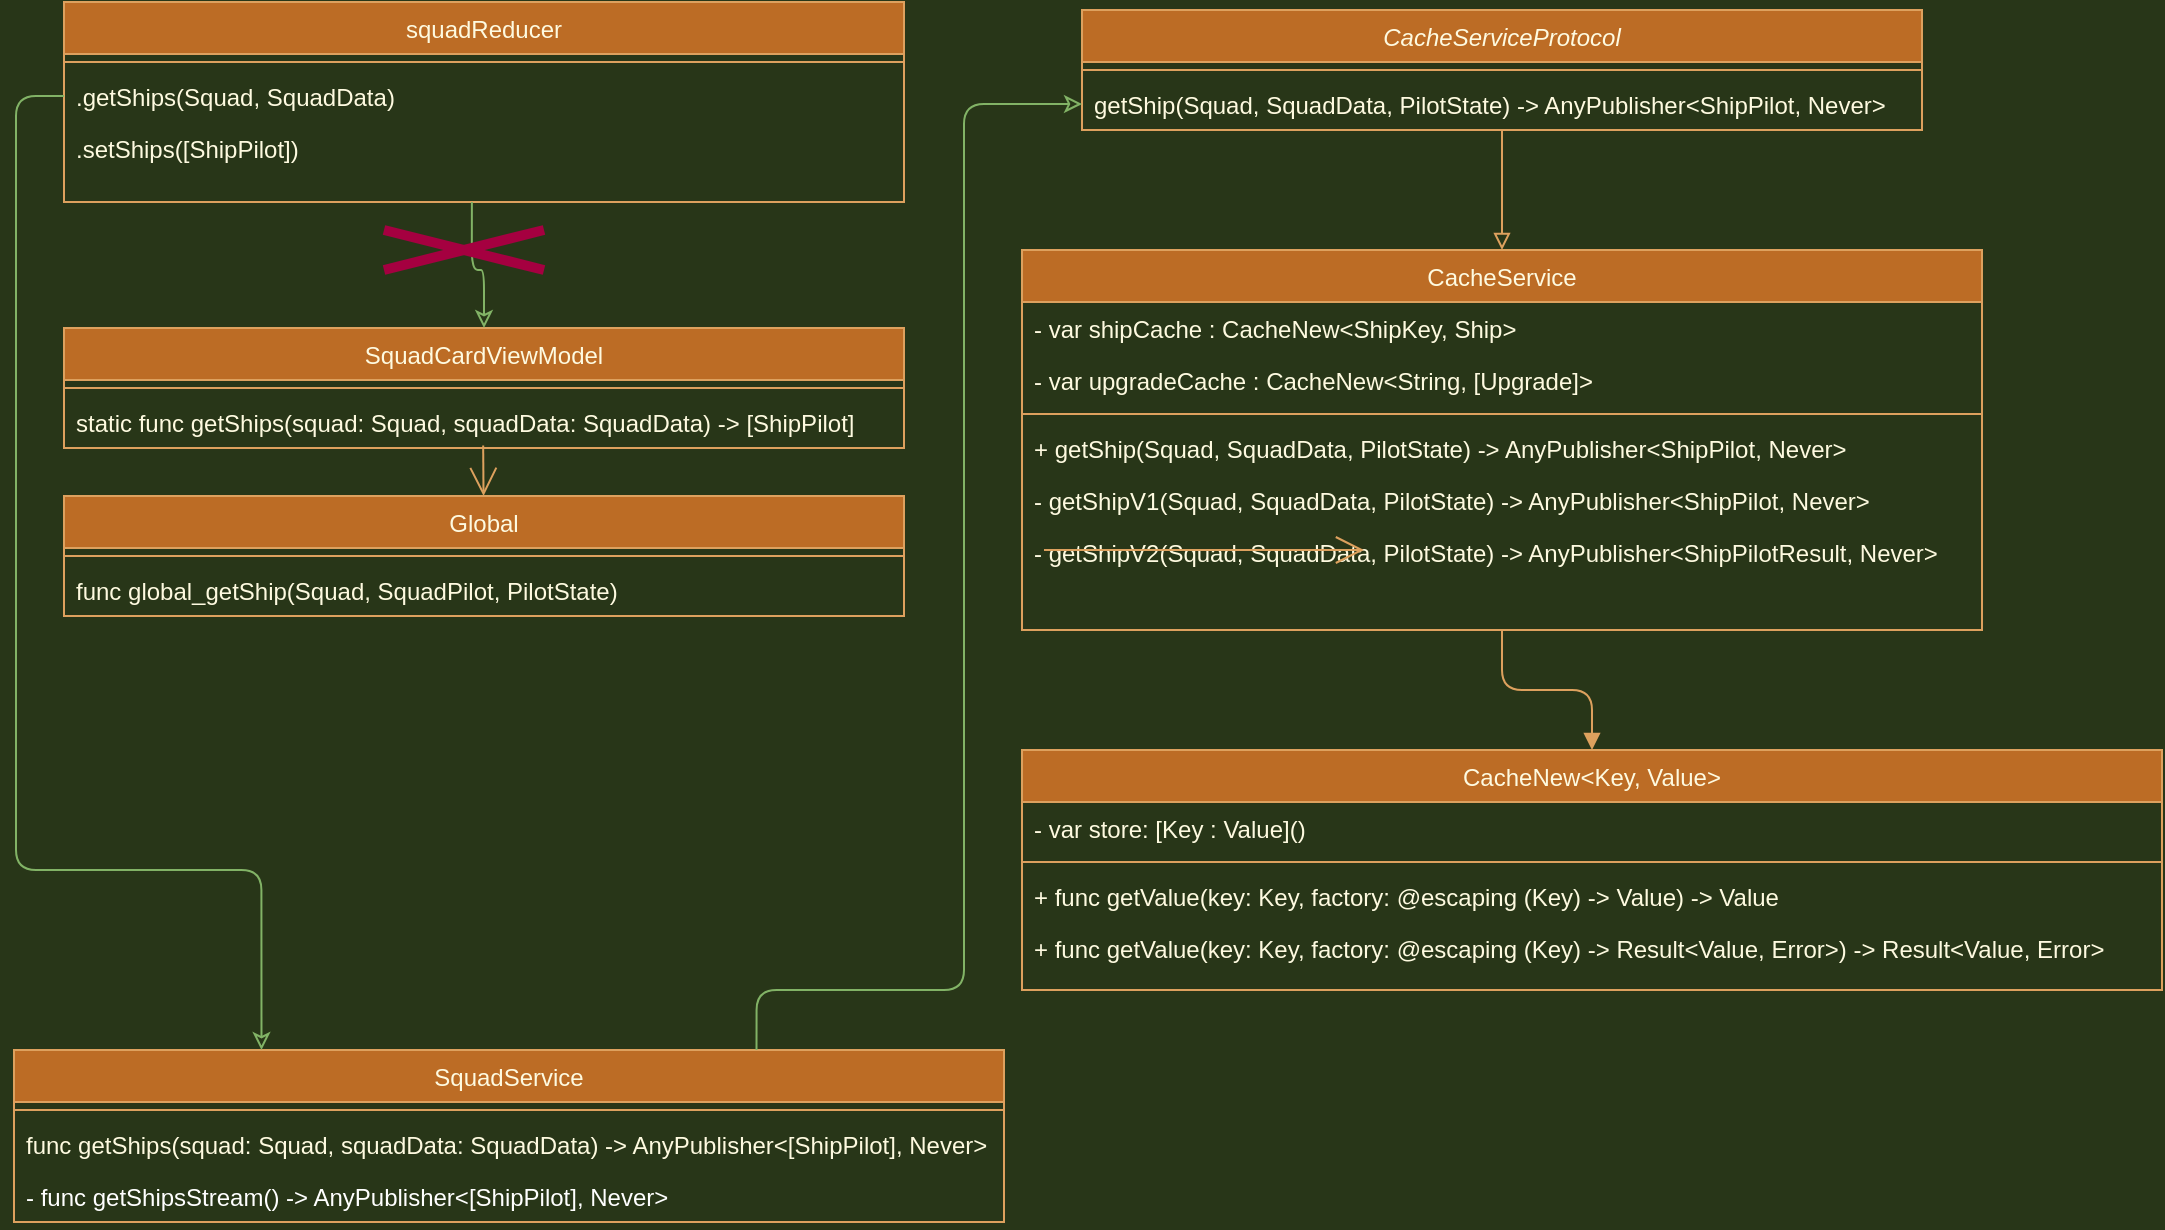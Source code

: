 <mxfile version="17.4.5" type="github"><diagram id="C5RBs43oDa-KdzZeNtuy" name="Page-1"><mxGraphModel dx="990" dy="614" grid="1" gridSize="10" guides="1" tooltips="1" connect="1" arrows="1" fold="1" page="1" pageScale="1" pageWidth="1100" pageHeight="850" background="#283618" math="0" shadow="0"><root><mxCell id="WIyWlLk6GJQsqaUBKTNV-0"/><mxCell id="WIyWlLk6GJQsqaUBKTNV-1" parent="WIyWlLk6GJQsqaUBKTNV-0"/><mxCell id="zkfFHV4jXpPFQw0GAbJ--0" value="CacheServiceProtocol" style="swimlane;fontStyle=2;align=center;verticalAlign=top;childLayout=stackLayout;horizontal=1;startSize=26;horizontalStack=0;resizeParent=1;resizeLast=0;collapsible=1;marginBottom=0;rounded=0;shadow=0;strokeWidth=1;fillColor=#BC6C25;strokeColor=#DDA15E;fontColor=#FEFAE0;" parent="WIyWlLk6GJQsqaUBKTNV-1" vertex="1"><mxGeometry x="549" y="30" width="420" height="60" as="geometry"><mxRectangle x="230" y="140" width="160" height="26" as="alternateBounds"/></mxGeometry></mxCell><mxCell id="zkfFHV4jXpPFQw0GAbJ--4" value="" style="line;html=1;strokeWidth=1;align=left;verticalAlign=middle;spacingTop=-1;spacingLeft=3;spacingRight=3;rotatable=0;labelPosition=right;points=[];portConstraint=eastwest;labelBackgroundColor=#283618;fillColor=#BC6C25;strokeColor=#DDA15E;fontColor=#FEFAE0;" parent="zkfFHV4jXpPFQw0GAbJ--0" vertex="1"><mxGeometry y="26" width="420" height="8" as="geometry"/></mxCell><mxCell id="zkfFHV4jXpPFQw0GAbJ--5" value="getShip(Squad, SquadData, PilotState) -&gt; AnyPublisher&lt;ShipPilot, Never&gt;" style="text;align=left;verticalAlign=top;spacingLeft=4;spacingRight=4;overflow=hidden;rotatable=0;points=[[0,0.5],[1,0.5]];portConstraint=eastwest;fontColor=#FEFAE0;" parent="zkfFHV4jXpPFQw0GAbJ--0" vertex="1"><mxGeometry y="34" width="420" height="26" as="geometry"/></mxCell><mxCell id="zkfFHV4jXpPFQw0GAbJ--6" value="CacheService" style="swimlane;fontStyle=0;align=center;verticalAlign=top;childLayout=stackLayout;horizontal=1;startSize=26;horizontalStack=0;resizeParent=1;resizeLast=0;collapsible=1;marginBottom=0;rounded=0;shadow=0;strokeWidth=1;fillColor=#BC6C25;strokeColor=#DDA15E;fontColor=#FEFAE0;" parent="WIyWlLk6GJQsqaUBKTNV-1" vertex="1"><mxGeometry x="519" y="150" width="480" height="190" as="geometry"><mxRectangle x="130" y="380" width="160" height="26" as="alternateBounds"/></mxGeometry></mxCell><mxCell id="zkfFHV4jXpPFQw0GAbJ--7" value="- var shipCache : CacheNew&lt;ShipKey, Ship&gt;" style="text;align=left;verticalAlign=top;spacingLeft=4;spacingRight=4;overflow=hidden;rotatable=0;points=[[0,0.5],[1,0.5]];portConstraint=eastwest;fontColor=#FEFAE0;" parent="zkfFHV4jXpPFQw0GAbJ--6" vertex="1"><mxGeometry y="26" width="480" height="26" as="geometry"/></mxCell><mxCell id="zkfFHV4jXpPFQw0GAbJ--8" value="- var upgradeCache : CacheNew&lt;String, [Upgrade]&gt;" style="text;align=left;verticalAlign=top;spacingLeft=4;spacingRight=4;overflow=hidden;rotatable=0;points=[[0,0.5],[1,0.5]];portConstraint=eastwest;rounded=0;shadow=0;html=0;fontColor=#FEFAE0;" parent="zkfFHV4jXpPFQw0GAbJ--6" vertex="1"><mxGeometry y="52" width="480" height="26" as="geometry"/></mxCell><mxCell id="zkfFHV4jXpPFQw0GAbJ--9" value="" style="line;html=1;strokeWidth=1;align=left;verticalAlign=middle;spacingTop=-1;spacingLeft=3;spacingRight=3;rotatable=0;labelPosition=right;points=[];portConstraint=eastwest;labelBackgroundColor=#283618;fillColor=#BC6C25;strokeColor=#DDA15E;fontColor=#FEFAE0;" parent="zkfFHV4jXpPFQw0GAbJ--6" vertex="1"><mxGeometry y="78" width="480" height="8" as="geometry"/></mxCell><mxCell id="zkfFHV4jXpPFQw0GAbJ--11" value="+ getShip(Squad, SquadData, PilotState) -&gt; AnyPublisher&lt;ShipPilot, Never&gt;" style="text;align=left;verticalAlign=top;spacingLeft=4;spacingRight=4;overflow=hidden;rotatable=0;points=[[0,0.5],[1,0.5]];portConstraint=eastwest;fontColor=#FEFAE0;" parent="zkfFHV4jXpPFQw0GAbJ--6" vertex="1"><mxGeometry y="86" width="480" height="26" as="geometry"/></mxCell><mxCell id="lEZ4xgE2uMEK0C4KHQw8-0" value="- getShipV1(Squad, SquadData, PilotState) -&gt; AnyPublisher&lt;ShipPilot, Never&gt;" style="text;strokeColor=none;fillColor=none;align=left;verticalAlign=top;spacingLeft=4;spacingRight=4;overflow=hidden;rotatable=0;points=[[0,0.5],[1,0.5]];portConstraint=eastwest;rounded=0;sketch=0;fontColor=#FEFAE0;" parent="zkfFHV4jXpPFQw0GAbJ--6" vertex="1"><mxGeometry y="112" width="480" height="26" as="geometry"/></mxCell><mxCell id="lEZ4xgE2uMEK0C4KHQw8-2" value="- getShipV2(Squad, SquadData, PilotState) -&gt; AnyPublisher&lt;ShipPilotResult, Never&gt;" style="text;strokeColor=none;fillColor=none;align=left;verticalAlign=top;spacingLeft=4;spacingRight=4;overflow=hidden;rotatable=0;points=[[0,0.5],[1,0.5]];portConstraint=eastwest;rounded=0;sketch=0;fontColor=#FEFAE0;" parent="zkfFHV4jXpPFQw0GAbJ--6" vertex="1"><mxGeometry y="138" width="480" height="26" as="geometry"/></mxCell><mxCell id="zkfFHV4jXpPFQw0GAbJ--12" value="" style="endArrow=none;endSize=10;endFill=0;shadow=0;strokeWidth=1;rounded=0;edgeStyle=elbowEdgeStyle;elbow=vertical;labelBackgroundColor=#283618;strokeColor=#DDA15E;fontColor=#FEFAE0;startArrow=block;startFill=0;" parent="WIyWlLk6GJQsqaUBKTNV-1" source="zkfFHV4jXpPFQw0GAbJ--6" target="zkfFHV4jXpPFQw0GAbJ--0" edge="1"><mxGeometry width="160" relative="1" as="geometry"><mxPoint x="559" y="113" as="sourcePoint"/><mxPoint x="559" y="113" as="targetPoint"/></mxGeometry></mxCell><mxCell id="zkfFHV4jXpPFQw0GAbJ--13" value="CacheNew&lt;Key, Value&gt;" style="swimlane;fontStyle=0;align=center;verticalAlign=top;childLayout=stackLayout;horizontal=1;startSize=26;horizontalStack=0;resizeParent=1;resizeLast=0;collapsible=1;marginBottom=0;rounded=0;shadow=0;strokeWidth=1;fillColor=#BC6C25;strokeColor=#DDA15E;fontColor=#FEFAE0;" parent="WIyWlLk6GJQsqaUBKTNV-1" vertex="1"><mxGeometry x="519" y="400" width="570" height="120" as="geometry"><mxRectangle x="340" y="380" width="170" height="26" as="alternateBounds"/></mxGeometry></mxCell><mxCell id="zkfFHV4jXpPFQw0GAbJ--14" value="- var store: [Key : Value]()" style="text;align=left;verticalAlign=top;spacingLeft=4;spacingRight=4;overflow=hidden;rotatable=0;points=[[0,0.5],[1,0.5]];portConstraint=eastwest;fontColor=#FEFAE0;" parent="zkfFHV4jXpPFQw0GAbJ--13" vertex="1"><mxGeometry y="26" width="570" height="26" as="geometry"/></mxCell><mxCell id="zkfFHV4jXpPFQw0GAbJ--15" value="" style="line;html=1;strokeWidth=1;align=left;verticalAlign=middle;spacingTop=-1;spacingLeft=3;spacingRight=3;rotatable=0;labelPosition=right;points=[];portConstraint=eastwest;labelBackgroundColor=#283618;fillColor=#BC6C25;strokeColor=#DDA15E;fontColor=#FEFAE0;" parent="zkfFHV4jXpPFQw0GAbJ--13" vertex="1"><mxGeometry y="52" width="570" height="8" as="geometry"/></mxCell><mxCell id="lEZ4xgE2uMEK0C4KHQw8-3" value="+ func getValue(key: Key, factory: @escaping (Key) -&gt; Value) -&gt; Value" style="text;strokeColor=none;fillColor=none;align=left;verticalAlign=top;spacingLeft=4;spacingRight=4;overflow=hidden;rotatable=0;points=[[0,0.5],[1,0.5]];portConstraint=eastwest;rounded=0;sketch=0;fontColor=#FEFAE0;" parent="zkfFHV4jXpPFQw0GAbJ--13" vertex="1"><mxGeometry y="60" width="570" height="26" as="geometry"/></mxCell><mxCell id="lEZ4xgE2uMEK0C4KHQw8-4" value="+ func getValue(key: Key, factory: @escaping (Key) -&gt; Result&lt;Value, Error&gt;) -&gt; Result&lt;Value, Error&gt;" style="text;strokeColor=none;fillColor=none;align=left;verticalAlign=top;spacingLeft=4;spacingRight=4;overflow=hidden;rotatable=0;points=[[0,0.5],[1,0.5]];portConstraint=eastwest;rounded=0;sketch=0;fontColor=#FEFAE0;" parent="zkfFHV4jXpPFQw0GAbJ--13" vertex="1"><mxGeometry y="86" width="570" height="26" as="geometry"/></mxCell><mxCell id="lEZ4xgE2uMEK0C4KHQw8-5" value="" style="endArrow=block;endFill=1;html=1;edgeStyle=orthogonalEdgeStyle;align=left;verticalAlign=top;rounded=1;sketch=0;fontColor=#FEFAE0;strokeColor=#DDA15E;fillColor=#BC6C25;curved=0;entryX=0.5;entryY=0;entryDx=0;entryDy=0;exitX=0.5;exitY=1;exitDx=0;exitDy=0;" parent="WIyWlLk6GJQsqaUBKTNV-1" source="zkfFHV4jXpPFQw0GAbJ--6" target="zkfFHV4jXpPFQw0GAbJ--13" edge="1"><mxGeometry x="-1" relative="1" as="geometry"><mxPoint x="839" y="320" as="sourcePoint"/><mxPoint x="999" y="320" as="targetPoint"/></mxGeometry></mxCell><mxCell id="lEZ4xgE2uMEK0C4KHQw8-7" value="SquadCardViewModel" style="swimlane;fontStyle=0;align=center;verticalAlign=top;childLayout=stackLayout;horizontal=1;startSize=26;horizontalStack=0;resizeParent=1;resizeLast=0;collapsible=1;marginBottom=0;rounded=0;shadow=0;strokeWidth=1;fillColor=#BC6C25;strokeColor=#DDA15E;fontColor=#FEFAE0;" parent="WIyWlLk6GJQsqaUBKTNV-1" vertex="1"><mxGeometry x="40" y="189" width="420" height="60" as="geometry"><mxRectangle x="230" y="140" width="160" height="26" as="alternateBounds"/></mxGeometry></mxCell><mxCell id="lEZ4xgE2uMEK0C4KHQw8-8" value="" style="line;html=1;strokeWidth=1;align=left;verticalAlign=middle;spacingTop=-1;spacingLeft=3;spacingRight=3;rotatable=0;labelPosition=right;points=[];portConstraint=eastwest;labelBackgroundColor=#283618;fillColor=#BC6C25;strokeColor=#DDA15E;fontColor=#FEFAE0;" parent="lEZ4xgE2uMEK0C4KHQw8-7" vertex="1"><mxGeometry y="26" width="420" height="8" as="geometry"/></mxCell><mxCell id="lEZ4xgE2uMEK0C4KHQw8-9" value="static func getShips(squad: Squad, squadData: SquadData) -&gt; [ShipPilot]" style="text;align=left;verticalAlign=top;spacingLeft=4;spacingRight=4;overflow=hidden;rotatable=0;points=[[0,0.5],[1,0.5]];portConstraint=eastwest;fontColor=#FEFAE0;" parent="lEZ4xgE2uMEK0C4KHQw8-7" vertex="1"><mxGeometry y="34" width="420" height="26" as="geometry"/></mxCell><mxCell id="lEZ4xgE2uMEK0C4KHQw8-10" value="Global" style="swimlane;fontStyle=0;align=center;verticalAlign=top;childLayout=stackLayout;horizontal=1;startSize=26;horizontalStack=0;resizeParent=1;resizeLast=0;collapsible=1;marginBottom=0;rounded=0;shadow=0;strokeWidth=1;fillColor=#BC6C25;strokeColor=#DDA15E;fontColor=#FEFAE0;" parent="WIyWlLk6GJQsqaUBKTNV-1" vertex="1"><mxGeometry x="40" y="273" width="420" height="60" as="geometry"><mxRectangle x="230" y="140" width="160" height="26" as="alternateBounds"/></mxGeometry></mxCell><mxCell id="lEZ4xgE2uMEK0C4KHQw8-11" value="" style="line;html=1;strokeWidth=1;align=left;verticalAlign=middle;spacingTop=-1;spacingLeft=3;spacingRight=3;rotatable=0;labelPosition=right;points=[];portConstraint=eastwest;labelBackgroundColor=#283618;fillColor=#BC6C25;strokeColor=#DDA15E;fontColor=#FEFAE0;" parent="lEZ4xgE2uMEK0C4KHQw8-10" vertex="1"><mxGeometry y="26" width="420" height="8" as="geometry"/></mxCell><mxCell id="lEZ4xgE2uMEK0C4KHQw8-12" value="func global_getShip(Squad, SquadPilot, PilotState)" style="text;align=left;verticalAlign=top;spacingLeft=4;spacingRight=4;overflow=hidden;rotatable=0;points=[[0,0.5],[1,0.5]];portConstraint=eastwest;fontColor=#FEFAE0;" parent="lEZ4xgE2uMEK0C4KHQw8-10" vertex="1"><mxGeometry y="34" width="420" height="26" as="geometry"/></mxCell><mxCell id="lEZ4xgE2uMEK0C4KHQw8-13" value="" style="endArrow=open;endFill=1;endSize=12;html=1;rounded=1;sketch=0;fontColor=#FEFAE0;strokeColor=#DDA15E;fillColor=#BC6C25;curved=0;" parent="WIyWlLk6GJQsqaUBKTNV-1" edge="1"><mxGeometry width="160" relative="1" as="geometry"><mxPoint x="530" y="300" as="sourcePoint"/><mxPoint x="690" y="300" as="targetPoint"/></mxGeometry></mxCell><mxCell id="lEZ4xgE2uMEK0C4KHQw8-15" value="" style="endArrow=open;endFill=1;endSize=12;html=1;rounded=1;sketch=0;fontColor=#FEFAE0;strokeColor=#DDA15E;fillColor=#BC6C25;curved=0;exitX=0.499;exitY=0.952;exitDx=0;exitDy=0;exitPerimeter=0;" parent="WIyWlLk6GJQsqaUBKTNV-1" source="lEZ4xgE2uMEK0C4KHQw8-9" target="lEZ4xgE2uMEK0C4KHQw8-10" edge="1"><mxGeometry width="160" relative="1" as="geometry"><mxPoint x="240" y="60" as="sourcePoint"/><mxPoint x="320" y="350" as="targetPoint"/></mxGeometry></mxCell><mxCell id="lEZ4xgE2uMEK0C4KHQw8-16" value="SquadService" style="swimlane;fontStyle=0;align=center;verticalAlign=top;childLayout=stackLayout;horizontal=1;startSize=26;horizontalStack=0;resizeParent=1;resizeLast=0;collapsible=1;marginBottom=0;rounded=0;shadow=0;strokeWidth=1;fillColor=#BC6C25;strokeColor=#DDA15E;fontColor=#FEFAE0;" parent="WIyWlLk6GJQsqaUBKTNV-1" vertex="1"><mxGeometry x="15" y="550" width="495" height="86" as="geometry"><mxRectangle x="230" y="140" width="160" height="26" as="alternateBounds"/></mxGeometry></mxCell><mxCell id="lEZ4xgE2uMEK0C4KHQw8-17" value="" style="line;html=1;strokeWidth=1;align=left;verticalAlign=middle;spacingTop=-1;spacingLeft=3;spacingRight=3;rotatable=0;labelPosition=right;points=[];portConstraint=eastwest;labelBackgroundColor=#283618;fillColor=#BC6C25;strokeColor=#DDA15E;fontColor=#FEFAE0;" parent="lEZ4xgE2uMEK0C4KHQw8-16" vertex="1"><mxGeometry y="26" width="495" height="8" as="geometry"/></mxCell><mxCell id="lEZ4xgE2uMEK0C4KHQw8-18" value="func getShips(squad: Squad, squadData: SquadData) -&gt; AnyPublisher&lt;[ShipPilot], Never&gt;" style="text;align=left;verticalAlign=top;spacingLeft=4;spacingRight=4;overflow=hidden;rotatable=0;points=[[0,0.5],[1,0.5]];portConstraint=eastwest;fontColor=#FEFAE0;" parent="lEZ4xgE2uMEK0C4KHQw8-16" vertex="1"><mxGeometry y="34" width="495" height="26" as="geometry"/></mxCell><mxCell id="jxXlwxibtFCBbpCRw27x-0" value="- func getShipsStream() -&gt; AnyPublisher&lt;[ShipPilot], Never&gt;" style="text;strokeColor=none;fillColor=none;align=left;verticalAlign=top;spacingLeft=4;spacingRight=4;overflow=hidden;rotatable=0;points=[[0,0.5],[1,0.5]];portConstraint=eastwest;fontColor=#FFFFFF;" parent="lEZ4xgE2uMEK0C4KHQw8-16" vertex="1"><mxGeometry y="60" width="495" height="26" as="geometry"/></mxCell><mxCell id="lEZ4xgE2uMEK0C4KHQw8-19" value="squadReducer" style="swimlane;fontStyle=0;align=center;verticalAlign=top;childLayout=stackLayout;horizontal=1;startSize=26;horizontalStack=0;resizeParent=1;resizeLast=0;collapsible=1;marginBottom=0;rounded=0;shadow=0;strokeWidth=1;fillColor=#BC6C25;strokeColor=#DDA15E;fontColor=#FEFAE0;" parent="WIyWlLk6GJQsqaUBKTNV-1" vertex="1"><mxGeometry x="40" y="26" width="420" height="100" as="geometry"><mxRectangle x="230" y="140" width="160" height="26" as="alternateBounds"/></mxGeometry></mxCell><mxCell id="lEZ4xgE2uMEK0C4KHQw8-20" value="" style="line;html=1;strokeWidth=1;align=left;verticalAlign=middle;spacingTop=-1;spacingLeft=3;spacingRight=3;rotatable=0;labelPosition=right;points=[];portConstraint=eastwest;labelBackgroundColor=#283618;fillColor=#BC6C25;strokeColor=#DDA15E;fontColor=#FEFAE0;" parent="lEZ4xgE2uMEK0C4KHQw8-19" vertex="1"><mxGeometry y="26" width="420" height="8" as="geometry"/></mxCell><mxCell id="lEZ4xgE2uMEK0C4KHQw8-22" value=".getShips(Squad, SquadData)" style="text;strokeColor=none;fillColor=none;align=left;verticalAlign=top;spacingLeft=4;spacingRight=4;overflow=hidden;rotatable=0;points=[[0,0.5],[1,0.5]];portConstraint=eastwest;rounded=0;sketch=0;fontColor=#FEFAE0;" parent="lEZ4xgE2uMEK0C4KHQw8-19" vertex="1"><mxGeometry y="34" width="420" height="26" as="geometry"/></mxCell><mxCell id="lEZ4xgE2uMEK0C4KHQw8-29" value=".setShips([ShipPilot])" style="text;strokeColor=none;fillColor=none;align=left;verticalAlign=top;spacingLeft=4;spacingRight=4;overflow=hidden;rotatable=0;points=[[0,0.5],[1,0.5]];portConstraint=eastwest;rounded=0;sketch=0;fontColor=#FEFAE0;" parent="lEZ4xgE2uMEK0C4KHQw8-19" vertex="1"><mxGeometry y="60" width="420" height="26" as="geometry"/></mxCell><mxCell id="lEZ4xgE2uMEK0C4KHQw8-26" value="" style="endArrow=classic;html=1;edgeStyle=orthogonalEdgeStyle;rounded=1;sketch=0;fontColor=#FEFAE0;strokeColor=#82b366;fillColor=#d5e8d4;curved=0;exitX=0.75;exitY=0;exitDx=0;exitDy=0;entryX=0;entryY=0.5;entryDx=0;entryDy=0;endFill=0;" parent="WIyWlLk6GJQsqaUBKTNV-1" source="lEZ4xgE2uMEK0C4KHQw8-16" target="zkfFHV4jXpPFQw0GAbJ--5" edge="1"><mxGeometry relative="1" as="geometry"><mxPoint x="270" y="300" as="sourcePoint"/><mxPoint x="430" y="300" as="targetPoint"/><Array as="points"><mxPoint x="386" y="520"/><mxPoint x="490" y="520"/><mxPoint x="490" y="77"/></Array></mxGeometry></mxCell><mxCell id="oSUkba16-DnXNKAI-A09-3" value="" style="endArrow=classic;html=1;edgeStyle=orthogonalEdgeStyle;rounded=1;sketch=0;fontColor=#FEFAE0;strokeColor=#82b366;fillColor=#d5e8d4;curved=0;exitX=0;exitY=0.5;exitDx=0;exitDy=0;entryX=0.25;entryY=0;entryDx=0;entryDy=0;endFill=0;" parent="WIyWlLk6GJQsqaUBKTNV-1" source="lEZ4xgE2uMEK0C4KHQw8-22" target="lEZ4xgE2uMEK0C4KHQw8-16" edge="1"><mxGeometry relative="1" as="geometry"><mxPoint x="179.0" y="77.059" as="sourcePoint"/><mxPoint x="16.25" y="550.059" as="targetPoint"/><Array as="points"><mxPoint x="16" y="73"/><mxPoint x="16" y="460"/><mxPoint x="139" y="460"/></Array></mxGeometry></mxCell><mxCell id="oSUkba16-DnXNKAI-A09-4" value="" style="endArrow=classic;html=1;edgeStyle=orthogonalEdgeStyle;rounded=1;sketch=0;fontColor=#FEFAE0;strokeColor=#82b366;fillColor=#d5e8d4;curved=0;exitX=0;exitY=0.5;exitDx=0;exitDy=0;entryX=0.5;entryY=0;entryDx=0;entryDy=0;endFill=0;" parent="WIyWlLk6GJQsqaUBKTNV-1" target="lEZ4xgE2uMEK0C4KHQw8-7" edge="1"><mxGeometry relative="1" as="geometry"><mxPoint x="243.94" y="126.0" as="sourcePoint"/><mxPoint x="342.69" y="603" as="targetPoint"/><Array as="points"><mxPoint x="244" y="160"/><mxPoint x="250" y="160"/></Array></mxGeometry></mxCell><mxCell id="oSUkba16-DnXNKAI-A09-5" value="" style="endArrow=none;html=1;rounded=1;labelBackgroundColor=default;sketch=0;fontFamily=Helvetica;fontSize=11;fontColor=#FEFAE0;strokeColor=#A50040;fillColor=#d80073;shape=connector;curved=0;strokeWidth=5;" parent="WIyWlLk6GJQsqaUBKTNV-1" edge="1"><mxGeometry width="50" height="50" relative="1" as="geometry"><mxPoint x="200" y="160" as="sourcePoint"/><mxPoint x="280" y="140" as="targetPoint"/></mxGeometry></mxCell><mxCell id="oSUkba16-DnXNKAI-A09-6" value="" style="endArrow=none;html=1;rounded=1;labelBackgroundColor=default;sketch=0;fontFamily=Helvetica;fontSize=11;fontColor=#FEFAE0;strokeColor=#A50040;fillColor=#d80073;shape=connector;curved=0;strokeWidth=5;" parent="WIyWlLk6GJQsqaUBKTNV-1" edge="1"><mxGeometry width="50" height="50" relative="1" as="geometry"><mxPoint x="200" y="140" as="sourcePoint"/><mxPoint x="280" y="160" as="targetPoint"/></mxGeometry></mxCell></root></mxGraphModel></diagram></mxfile>
